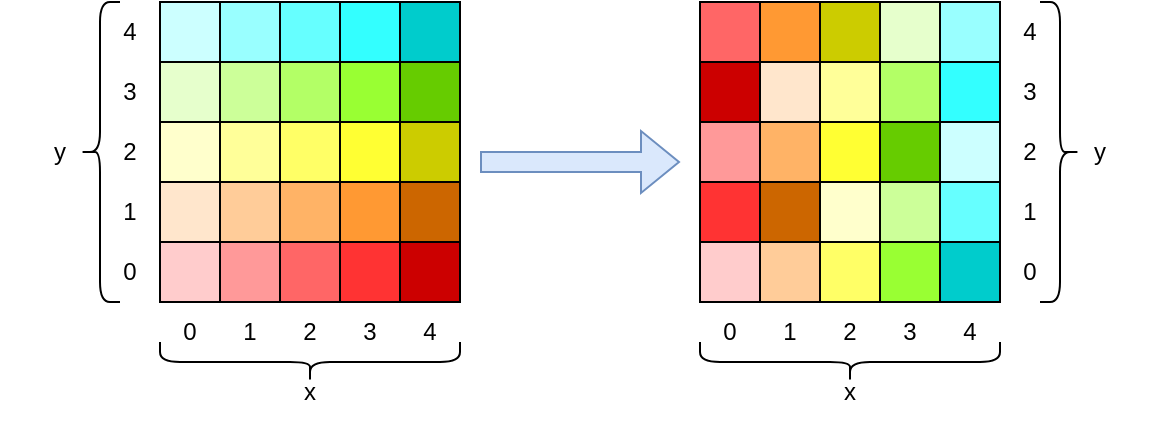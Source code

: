 <mxfile version="21.6.5" type="device">
  <diagram name="Seite-1" id="mgTGHhtudh_ZVd_dp6bq">
    <mxGraphModel dx="668" dy="380" grid="1" gridSize="10" guides="1" tooltips="1" connect="1" arrows="1" fold="1" page="1" pageScale="1" pageWidth="827" pageHeight="1169" math="0" shadow="0">
      <root>
        <mxCell id="0" />
        <mxCell id="1" parent="0" />
        <mxCell id="yvjDSjV-OAR_UCFlR2id-7" value="0" style="text;html=1;strokeColor=none;fillColor=none;align=center;verticalAlign=middle;whiteSpace=wrap;rounded=0;" parent="1" vertex="1">
          <mxGeometry x="210" y="270" width="30" height="30" as="geometry" />
        </mxCell>
        <mxCell id="yvjDSjV-OAR_UCFlR2id-8" value="1" style="text;html=1;strokeColor=none;fillColor=none;align=center;verticalAlign=middle;whiteSpace=wrap;rounded=0;" parent="1" vertex="1">
          <mxGeometry x="240" y="270" width="30" height="30" as="geometry" />
        </mxCell>
        <mxCell id="yvjDSjV-OAR_UCFlR2id-9" value="2" style="text;html=1;strokeColor=none;fillColor=none;align=center;verticalAlign=middle;whiteSpace=wrap;rounded=0;" parent="1" vertex="1">
          <mxGeometry x="270" y="270" width="30" height="30" as="geometry" />
        </mxCell>
        <mxCell id="yvjDSjV-OAR_UCFlR2id-10" value="3" style="text;html=1;strokeColor=none;fillColor=none;align=center;verticalAlign=middle;whiteSpace=wrap;rounded=0;" parent="1" vertex="1">
          <mxGeometry x="300" y="270" width="30" height="30" as="geometry" />
        </mxCell>
        <mxCell id="yvjDSjV-OAR_UCFlR2id-11" value="4" style="text;html=1;strokeColor=none;fillColor=none;align=center;verticalAlign=middle;whiteSpace=wrap;rounded=0;" parent="1" vertex="1">
          <mxGeometry x="330" y="270" width="30" height="30" as="geometry" />
        </mxCell>
        <mxCell id="yvjDSjV-OAR_UCFlR2id-13" value="x" style="text;html=1;strokeColor=none;fillColor=none;align=center;verticalAlign=middle;whiteSpace=wrap;rounded=0;" parent="1" vertex="1">
          <mxGeometry x="255" y="300" width="60" height="30" as="geometry" />
        </mxCell>
        <mxCell id="yvjDSjV-OAR_UCFlR2id-15" value="" style="shape=curlyBracket;whiteSpace=wrap;html=1;rounded=1;flipH=1;labelPosition=right;verticalLabelPosition=middle;align=left;verticalAlign=middle;rotation=90;" parent="1" vertex="1">
          <mxGeometry x="275" y="225" width="20" height="150" as="geometry" />
        </mxCell>
        <mxCell id="yvjDSjV-OAR_UCFlR2id-16" value="" style="shape=curlyBracket;whiteSpace=wrap;html=1;rounded=1;labelPosition=left;verticalLabelPosition=middle;align=right;verticalAlign=middle;" parent="1" vertex="1">
          <mxGeometry x="170" y="120" width="20" height="150" as="geometry" />
        </mxCell>
        <mxCell id="yvjDSjV-OAR_UCFlR2id-17" value="0" style="text;html=1;strokeColor=none;fillColor=none;align=center;verticalAlign=middle;whiteSpace=wrap;rounded=0;" parent="1" vertex="1">
          <mxGeometry x="180" y="240" width="30" height="30" as="geometry" />
        </mxCell>
        <mxCell id="yvjDSjV-OAR_UCFlR2id-18" value="1" style="text;html=1;strokeColor=none;fillColor=none;align=center;verticalAlign=middle;whiteSpace=wrap;rounded=0;" parent="1" vertex="1">
          <mxGeometry x="180" y="210" width="30" height="30" as="geometry" />
        </mxCell>
        <mxCell id="yvjDSjV-OAR_UCFlR2id-19" value="2" style="text;html=1;strokeColor=none;fillColor=none;align=center;verticalAlign=middle;whiteSpace=wrap;rounded=0;" parent="1" vertex="1">
          <mxGeometry x="180" y="180" width="30" height="30" as="geometry" />
        </mxCell>
        <mxCell id="yvjDSjV-OAR_UCFlR2id-20" value="3" style="text;html=1;strokeColor=none;fillColor=none;align=center;verticalAlign=middle;whiteSpace=wrap;rounded=0;" parent="1" vertex="1">
          <mxGeometry x="180" y="150" width="30" height="30" as="geometry" />
        </mxCell>
        <mxCell id="yvjDSjV-OAR_UCFlR2id-21" value="4" style="text;html=1;strokeColor=none;fillColor=none;align=center;verticalAlign=middle;whiteSpace=wrap;rounded=0;" parent="1" vertex="1">
          <mxGeometry x="180" y="120" width="30" height="30" as="geometry" />
        </mxCell>
        <mxCell id="yvjDSjV-OAR_UCFlR2id-42" value="y" style="text;html=1;strokeColor=none;fillColor=none;align=center;verticalAlign=middle;whiteSpace=wrap;rounded=0;" parent="1" vertex="1">
          <mxGeometry x="130" y="180" width="60" height="30" as="geometry" />
        </mxCell>
        <mxCell id="EK3I1rne3cS6E6rQjDy5-1" value="" style="rounded=0;whiteSpace=wrap;html=1;fillColor=#FFCCCC;" vertex="1" parent="1">
          <mxGeometry x="210" y="240" width="30" height="30" as="geometry" />
        </mxCell>
        <mxCell id="EK3I1rne3cS6E6rQjDy5-2" value="" style="rounded=0;whiteSpace=wrap;html=1;fillColor=#FF9999;" vertex="1" parent="1">
          <mxGeometry x="240" y="240" width="30" height="30" as="geometry" />
        </mxCell>
        <mxCell id="EK3I1rne3cS6E6rQjDy5-3" value="" style="rounded=0;whiteSpace=wrap;html=1;fillColor=#FF6666;" vertex="1" parent="1">
          <mxGeometry x="270" y="240" width="30" height="30" as="geometry" />
        </mxCell>
        <mxCell id="EK3I1rne3cS6E6rQjDy5-4" value="" style="rounded=0;whiteSpace=wrap;html=1;fillColor=#FF3333;" vertex="1" parent="1">
          <mxGeometry x="300" y="240" width="30" height="30" as="geometry" />
        </mxCell>
        <mxCell id="EK3I1rne3cS6E6rQjDy5-5" value="" style="rounded=0;whiteSpace=wrap;html=1;fillColor=#CC0000;" vertex="1" parent="1">
          <mxGeometry x="330" y="240" width="30" height="30" as="geometry" />
        </mxCell>
        <mxCell id="EK3I1rne3cS6E6rQjDy5-6" value="" style="rounded=0;whiteSpace=wrap;html=1;fillColor=#FFE6CC;" vertex="1" parent="1">
          <mxGeometry x="210" y="210" width="30" height="30" as="geometry" />
        </mxCell>
        <mxCell id="EK3I1rne3cS6E6rQjDy5-7" value="" style="rounded=0;whiteSpace=wrap;html=1;fillColor=#FFCC99;" vertex="1" parent="1">
          <mxGeometry x="240" y="210" width="30" height="30" as="geometry" />
        </mxCell>
        <mxCell id="EK3I1rne3cS6E6rQjDy5-8" value="" style="rounded=0;whiteSpace=wrap;html=1;fillColor=#FFB366;" vertex="1" parent="1">
          <mxGeometry x="270" y="210" width="30" height="30" as="geometry" />
        </mxCell>
        <mxCell id="EK3I1rne3cS6E6rQjDy5-9" value="" style="rounded=0;whiteSpace=wrap;html=1;fillColor=#FF9933;" vertex="1" parent="1">
          <mxGeometry x="300" y="210" width="30" height="30" as="geometry" />
        </mxCell>
        <mxCell id="EK3I1rne3cS6E6rQjDy5-10" value="" style="rounded=0;whiteSpace=wrap;html=1;fillColor=#CC6600;" vertex="1" parent="1">
          <mxGeometry x="330" y="210" width="30" height="30" as="geometry" />
        </mxCell>
        <mxCell id="EK3I1rne3cS6E6rQjDy5-11" value="" style="rounded=0;whiteSpace=wrap;html=1;fillColor=#FFFFCC;" vertex="1" parent="1">
          <mxGeometry x="210" y="180" width="30" height="30" as="geometry" />
        </mxCell>
        <mxCell id="EK3I1rne3cS6E6rQjDy5-12" value="" style="rounded=0;whiteSpace=wrap;html=1;fillColor=#FFFF99;" vertex="1" parent="1">
          <mxGeometry x="240" y="180" width="30" height="30" as="geometry" />
        </mxCell>
        <mxCell id="EK3I1rne3cS6E6rQjDy5-13" value="" style="rounded=0;whiteSpace=wrap;html=1;fillColor=#FFFF66;" vertex="1" parent="1">
          <mxGeometry x="270" y="180" width="30" height="30" as="geometry" />
        </mxCell>
        <mxCell id="EK3I1rne3cS6E6rQjDy5-14" value="" style="rounded=0;whiteSpace=wrap;html=1;fillColor=#FFFF33;" vertex="1" parent="1">
          <mxGeometry x="300" y="180" width="30" height="30" as="geometry" />
        </mxCell>
        <mxCell id="EK3I1rne3cS6E6rQjDy5-15" value="" style="rounded=0;whiteSpace=wrap;html=1;fillColor=#CCCC00;" vertex="1" parent="1">
          <mxGeometry x="330" y="180" width="30" height="30" as="geometry" />
        </mxCell>
        <mxCell id="EK3I1rne3cS6E6rQjDy5-16" value="" style="rounded=0;whiteSpace=wrap;html=1;fillColor=#E6FFCC;" vertex="1" parent="1">
          <mxGeometry x="210" y="150" width="30" height="30" as="geometry" />
        </mxCell>
        <mxCell id="EK3I1rne3cS6E6rQjDy5-17" value="" style="rounded=0;whiteSpace=wrap;html=1;fillColor=#CCFF99;" vertex="1" parent="1">
          <mxGeometry x="240" y="150" width="30" height="30" as="geometry" />
        </mxCell>
        <mxCell id="EK3I1rne3cS6E6rQjDy5-18" value="" style="rounded=0;whiteSpace=wrap;html=1;fillColor=#B3FF66;" vertex="1" parent="1">
          <mxGeometry x="270" y="150" width="30" height="30" as="geometry" />
        </mxCell>
        <mxCell id="EK3I1rne3cS6E6rQjDy5-19" value="" style="rounded=0;whiteSpace=wrap;html=1;fillColor=#99FF33;" vertex="1" parent="1">
          <mxGeometry x="300" y="150" width="30" height="30" as="geometry" />
        </mxCell>
        <mxCell id="EK3I1rne3cS6E6rQjDy5-20" value="" style="rounded=0;whiteSpace=wrap;html=1;fillColor=#66CC00;" vertex="1" parent="1">
          <mxGeometry x="330" y="150" width="30" height="30" as="geometry" />
        </mxCell>
        <mxCell id="EK3I1rne3cS6E6rQjDy5-21" value="" style="rounded=0;whiteSpace=wrap;html=1;fillColor=#CCFFFF;" vertex="1" parent="1">
          <mxGeometry x="210" y="120" width="30" height="30" as="geometry" />
        </mxCell>
        <mxCell id="EK3I1rne3cS6E6rQjDy5-22" value="" style="rounded=0;whiteSpace=wrap;html=1;fillColor=#99FFFF;" vertex="1" parent="1">
          <mxGeometry x="240" y="120" width="30" height="30" as="geometry" />
        </mxCell>
        <mxCell id="EK3I1rne3cS6E6rQjDy5-23" value="" style="rounded=0;whiteSpace=wrap;html=1;fillColor=#66FFFF;" vertex="1" parent="1">
          <mxGeometry x="270" y="120" width="30" height="30" as="geometry" />
        </mxCell>
        <mxCell id="EK3I1rne3cS6E6rQjDy5-24" value="" style="rounded=0;whiteSpace=wrap;html=1;fillColor=#33FFFF;" vertex="1" parent="1">
          <mxGeometry x="300" y="120" width="30" height="30" as="geometry" />
        </mxCell>
        <mxCell id="EK3I1rne3cS6E6rQjDy5-25" value="" style="rounded=0;whiteSpace=wrap;html=1;fillColor=#00CCCC;" vertex="1" parent="1">
          <mxGeometry x="330" y="120" width="30" height="30" as="geometry" />
        </mxCell>
        <mxCell id="EK3I1rne3cS6E6rQjDy5-51" value="" style="rounded=0;whiteSpace=wrap;html=1;fillColor=#FFCCCC;" vertex="1" parent="1">
          <mxGeometry x="480" y="240" width="30" height="30" as="geometry" />
        </mxCell>
        <mxCell id="EK3I1rne3cS6E6rQjDy5-52" value="" style="rounded=0;whiteSpace=wrap;html=1;fillColor=#FF9999;" vertex="1" parent="1">
          <mxGeometry x="480" y="180" width="30" height="30" as="geometry" />
        </mxCell>
        <mxCell id="EK3I1rne3cS6E6rQjDy5-53" value="" style="rounded=0;whiteSpace=wrap;html=1;fillColor=#FF6666;" vertex="1" parent="1">
          <mxGeometry x="480" y="120" width="30" height="30" as="geometry" />
        </mxCell>
        <mxCell id="EK3I1rne3cS6E6rQjDy5-54" value="" style="rounded=0;whiteSpace=wrap;html=1;fillColor=#FF3333;" vertex="1" parent="1">
          <mxGeometry x="480" y="210" width="30" height="30" as="geometry" />
        </mxCell>
        <mxCell id="EK3I1rne3cS6E6rQjDy5-55" value="" style="rounded=0;whiteSpace=wrap;html=1;fillColor=#CC0000;" vertex="1" parent="1">
          <mxGeometry x="480" y="150" width="30" height="30" as="geometry" />
        </mxCell>
        <mxCell id="EK3I1rne3cS6E6rQjDy5-56" value="" style="rounded=0;whiteSpace=wrap;html=1;fillColor=#FFE6CC;" vertex="1" parent="1">
          <mxGeometry x="510" y="150" width="30" height="30" as="geometry" />
        </mxCell>
        <mxCell id="EK3I1rne3cS6E6rQjDy5-57" value="" style="rounded=0;whiteSpace=wrap;html=1;fillColor=#FFCC99;" vertex="1" parent="1">
          <mxGeometry x="510" y="240" width="30" height="30" as="geometry" />
        </mxCell>
        <mxCell id="EK3I1rne3cS6E6rQjDy5-58" value="" style="rounded=0;whiteSpace=wrap;html=1;fillColor=#FFB366;" vertex="1" parent="1">
          <mxGeometry x="510" y="180" width="30" height="30" as="geometry" />
        </mxCell>
        <mxCell id="EK3I1rne3cS6E6rQjDy5-59" value="" style="rounded=0;whiteSpace=wrap;html=1;fillColor=#FF9933;" vertex="1" parent="1">
          <mxGeometry x="510" y="120" width="30" height="30" as="geometry" />
        </mxCell>
        <mxCell id="EK3I1rne3cS6E6rQjDy5-60" value="" style="rounded=0;whiteSpace=wrap;html=1;fillColor=#CC6600;" vertex="1" parent="1">
          <mxGeometry x="510" y="210" width="30" height="30" as="geometry" />
        </mxCell>
        <mxCell id="EK3I1rne3cS6E6rQjDy5-61" value="" style="rounded=0;whiteSpace=wrap;html=1;fillColor=#FFFFCC;" vertex="1" parent="1">
          <mxGeometry x="540" y="210" width="30" height="30" as="geometry" />
        </mxCell>
        <mxCell id="EK3I1rne3cS6E6rQjDy5-62" value="" style="rounded=0;whiteSpace=wrap;html=1;fillColor=#FFFF99;" vertex="1" parent="1">
          <mxGeometry x="540" y="150" width="30" height="30" as="geometry" />
        </mxCell>
        <mxCell id="EK3I1rne3cS6E6rQjDy5-63" value="" style="rounded=0;whiteSpace=wrap;html=1;fillColor=#FFFF66;" vertex="1" parent="1">
          <mxGeometry x="540" y="240" width="30" height="30" as="geometry" />
        </mxCell>
        <mxCell id="EK3I1rne3cS6E6rQjDy5-64" value="" style="rounded=0;whiteSpace=wrap;html=1;fillColor=#FFFF33;" vertex="1" parent="1">
          <mxGeometry x="540" y="180" width="30" height="30" as="geometry" />
        </mxCell>
        <mxCell id="EK3I1rne3cS6E6rQjDy5-65" value="" style="rounded=0;whiteSpace=wrap;html=1;fillColor=#CCCC00;" vertex="1" parent="1">
          <mxGeometry x="540" y="120" width="30" height="30" as="geometry" />
        </mxCell>
        <mxCell id="EK3I1rne3cS6E6rQjDy5-66" value="" style="rounded=0;whiteSpace=wrap;html=1;fillColor=#E6FFCC;" vertex="1" parent="1">
          <mxGeometry x="570" y="120" width="30" height="30" as="geometry" />
        </mxCell>
        <mxCell id="EK3I1rne3cS6E6rQjDy5-67" value="" style="rounded=0;whiteSpace=wrap;html=1;fillColor=#CCFF99;" vertex="1" parent="1">
          <mxGeometry x="570" y="210" width="30" height="30" as="geometry" />
        </mxCell>
        <mxCell id="EK3I1rne3cS6E6rQjDy5-68" value="" style="rounded=0;whiteSpace=wrap;html=1;fillColor=#B3FF66;" vertex="1" parent="1">
          <mxGeometry x="570" y="150" width="30" height="30" as="geometry" />
        </mxCell>
        <mxCell id="EK3I1rne3cS6E6rQjDy5-69" value="" style="rounded=0;whiteSpace=wrap;html=1;fillColor=#99FF33;" vertex="1" parent="1">
          <mxGeometry x="570" y="240" width="30" height="30" as="geometry" />
        </mxCell>
        <mxCell id="EK3I1rne3cS6E6rQjDy5-70" value="" style="rounded=0;whiteSpace=wrap;html=1;fillColor=#66CC00;" vertex="1" parent="1">
          <mxGeometry x="570" y="180" width="30" height="30" as="geometry" />
        </mxCell>
        <mxCell id="EK3I1rne3cS6E6rQjDy5-71" value="" style="rounded=0;whiteSpace=wrap;html=1;fillColor=#CCFFFF;" vertex="1" parent="1">
          <mxGeometry x="600" y="180" width="30" height="30" as="geometry" />
        </mxCell>
        <mxCell id="EK3I1rne3cS6E6rQjDy5-72" value="" style="rounded=0;whiteSpace=wrap;html=1;fillColor=#99FFFF;" vertex="1" parent="1">
          <mxGeometry x="600" y="120" width="30" height="30" as="geometry" />
        </mxCell>
        <mxCell id="EK3I1rne3cS6E6rQjDy5-73" value="" style="rounded=0;whiteSpace=wrap;html=1;fillColor=#66FFFF;" vertex="1" parent="1">
          <mxGeometry x="600" y="210" width="30" height="30" as="geometry" />
        </mxCell>
        <mxCell id="EK3I1rne3cS6E6rQjDy5-74" value="" style="rounded=0;whiteSpace=wrap;html=1;fillColor=#33FFFF;" vertex="1" parent="1">
          <mxGeometry x="600" y="150" width="30" height="30" as="geometry" />
        </mxCell>
        <mxCell id="EK3I1rne3cS6E6rQjDy5-75" value="" style="rounded=0;whiteSpace=wrap;html=1;fillColor=#00CCCC;" vertex="1" parent="1">
          <mxGeometry x="600" y="240" width="30" height="30" as="geometry" />
        </mxCell>
        <mxCell id="EK3I1rne3cS6E6rQjDy5-76" value="" style="shape=flexArrow;endArrow=classic;html=1;rounded=0;fillColor=#dae8fc;strokeColor=#6c8ebf;" edge="1" parent="1">
          <mxGeometry width="50" height="50" relative="1" as="geometry">
            <mxPoint x="370" y="200" as="sourcePoint" />
            <mxPoint x="470" y="200" as="targetPoint" />
          </mxGeometry>
        </mxCell>
        <mxCell id="EK3I1rne3cS6E6rQjDy5-77" value="0" style="text;html=1;strokeColor=none;fillColor=none;align=center;verticalAlign=middle;whiteSpace=wrap;rounded=0;" vertex="1" parent="1">
          <mxGeometry x="480" y="270" width="30" height="30" as="geometry" />
        </mxCell>
        <mxCell id="EK3I1rne3cS6E6rQjDy5-78" value="1" style="text;html=1;strokeColor=none;fillColor=none;align=center;verticalAlign=middle;whiteSpace=wrap;rounded=0;" vertex="1" parent="1">
          <mxGeometry x="510" y="270" width="30" height="30" as="geometry" />
        </mxCell>
        <mxCell id="EK3I1rne3cS6E6rQjDy5-79" value="2" style="text;html=1;strokeColor=none;fillColor=none;align=center;verticalAlign=middle;whiteSpace=wrap;rounded=0;" vertex="1" parent="1">
          <mxGeometry x="540" y="270" width="30" height="30" as="geometry" />
        </mxCell>
        <mxCell id="EK3I1rne3cS6E6rQjDy5-80" value="3" style="text;html=1;strokeColor=none;fillColor=none;align=center;verticalAlign=middle;whiteSpace=wrap;rounded=0;" vertex="1" parent="1">
          <mxGeometry x="570" y="270" width="30" height="30" as="geometry" />
        </mxCell>
        <mxCell id="EK3I1rne3cS6E6rQjDy5-81" value="4" style="text;html=1;strokeColor=none;fillColor=none;align=center;verticalAlign=middle;whiteSpace=wrap;rounded=0;" vertex="1" parent="1">
          <mxGeometry x="600" y="270" width="30" height="30" as="geometry" />
        </mxCell>
        <mxCell id="EK3I1rne3cS6E6rQjDy5-82" value="x" style="text;html=1;strokeColor=none;fillColor=none;align=center;verticalAlign=middle;whiteSpace=wrap;rounded=0;" vertex="1" parent="1">
          <mxGeometry x="525" y="300" width="60" height="30" as="geometry" />
        </mxCell>
        <mxCell id="EK3I1rne3cS6E6rQjDy5-83" value="" style="shape=curlyBracket;whiteSpace=wrap;html=1;rounded=1;flipH=1;labelPosition=right;verticalLabelPosition=middle;align=left;verticalAlign=middle;rotation=90;" vertex="1" parent="1">
          <mxGeometry x="545" y="225" width="20" height="150" as="geometry" />
        </mxCell>
        <mxCell id="EK3I1rne3cS6E6rQjDy5-84" value="" style="shape=curlyBracket;whiteSpace=wrap;html=1;rounded=1;labelPosition=left;verticalLabelPosition=middle;align=right;verticalAlign=middle;rotation=-180;" vertex="1" parent="1">
          <mxGeometry x="650" y="120" width="20" height="150" as="geometry" />
        </mxCell>
        <mxCell id="EK3I1rne3cS6E6rQjDy5-85" value="0" style="text;html=1;strokeColor=none;fillColor=none;align=center;verticalAlign=middle;whiteSpace=wrap;rounded=0;" vertex="1" parent="1">
          <mxGeometry x="630" y="240" width="30" height="30" as="geometry" />
        </mxCell>
        <mxCell id="EK3I1rne3cS6E6rQjDy5-86" value="1" style="text;html=1;strokeColor=none;fillColor=none;align=center;verticalAlign=middle;whiteSpace=wrap;rounded=0;" vertex="1" parent="1">
          <mxGeometry x="630" y="210" width="30" height="30" as="geometry" />
        </mxCell>
        <mxCell id="EK3I1rne3cS6E6rQjDy5-87" value="2" style="text;html=1;strokeColor=none;fillColor=none;align=center;verticalAlign=middle;whiteSpace=wrap;rounded=0;" vertex="1" parent="1">
          <mxGeometry x="630" y="180" width="30" height="30" as="geometry" />
        </mxCell>
        <mxCell id="EK3I1rne3cS6E6rQjDy5-88" value="3" style="text;html=1;strokeColor=none;fillColor=none;align=center;verticalAlign=middle;whiteSpace=wrap;rounded=0;" vertex="1" parent="1">
          <mxGeometry x="630" y="150" width="30" height="30" as="geometry" />
        </mxCell>
        <mxCell id="EK3I1rne3cS6E6rQjDy5-89" value="4" style="text;html=1;strokeColor=none;fillColor=none;align=center;verticalAlign=middle;whiteSpace=wrap;rounded=0;" vertex="1" parent="1">
          <mxGeometry x="630" y="120" width="30" height="30" as="geometry" />
        </mxCell>
        <mxCell id="EK3I1rne3cS6E6rQjDy5-90" value="y" style="text;html=1;strokeColor=none;fillColor=none;align=center;verticalAlign=middle;whiteSpace=wrap;rounded=0;" vertex="1" parent="1">
          <mxGeometry x="650" y="180" width="60" height="30" as="geometry" />
        </mxCell>
      </root>
    </mxGraphModel>
  </diagram>
</mxfile>
